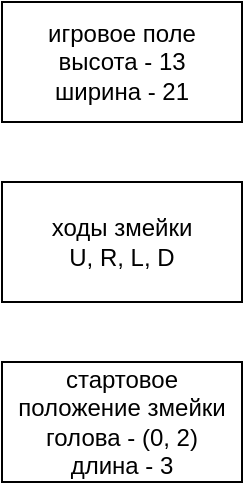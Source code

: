 <mxfile version="26.2.13">
  <diagram name="Страница — 1" id="fbFiaLaDDWZ0yK_Lowqj">
    <mxGraphModel dx="1044" dy="535" grid="1" gridSize="10" guides="1" tooltips="1" connect="1" arrows="1" fold="1" page="1" pageScale="1" pageWidth="827" pageHeight="1169" math="0" shadow="0">
      <root>
        <mxCell id="0" />
        <mxCell id="1" parent="0" />
        <mxCell id="D08GbgwIVa2AVhSEO_vI-1" value="игровое поле&lt;div&gt;высота - 13&lt;/div&gt;&lt;div&gt;ширина - 21&lt;/div&gt;" style="rounded=0;whiteSpace=wrap;html=1;" vertex="1" parent="1">
          <mxGeometry x="230" y="140" width="120" height="60" as="geometry" />
        </mxCell>
        <mxCell id="D08GbgwIVa2AVhSEO_vI-2" value="ходы змейки&lt;div&gt;U, R, L, D&lt;/div&gt;" style="rounded=0;whiteSpace=wrap;html=1;" vertex="1" parent="1">
          <mxGeometry x="230" y="230" width="120" height="60" as="geometry" />
        </mxCell>
        <mxCell id="D08GbgwIVa2AVhSEO_vI-3" value="стартовое положение змейки&lt;div&gt;голова - (0, 2)&lt;/div&gt;&lt;div&gt;длина - 3&lt;/div&gt;" style="rounded=0;whiteSpace=wrap;html=1;" vertex="1" parent="1">
          <mxGeometry x="230" y="320" width="120" height="60" as="geometry" />
        </mxCell>
      </root>
    </mxGraphModel>
  </diagram>
</mxfile>
